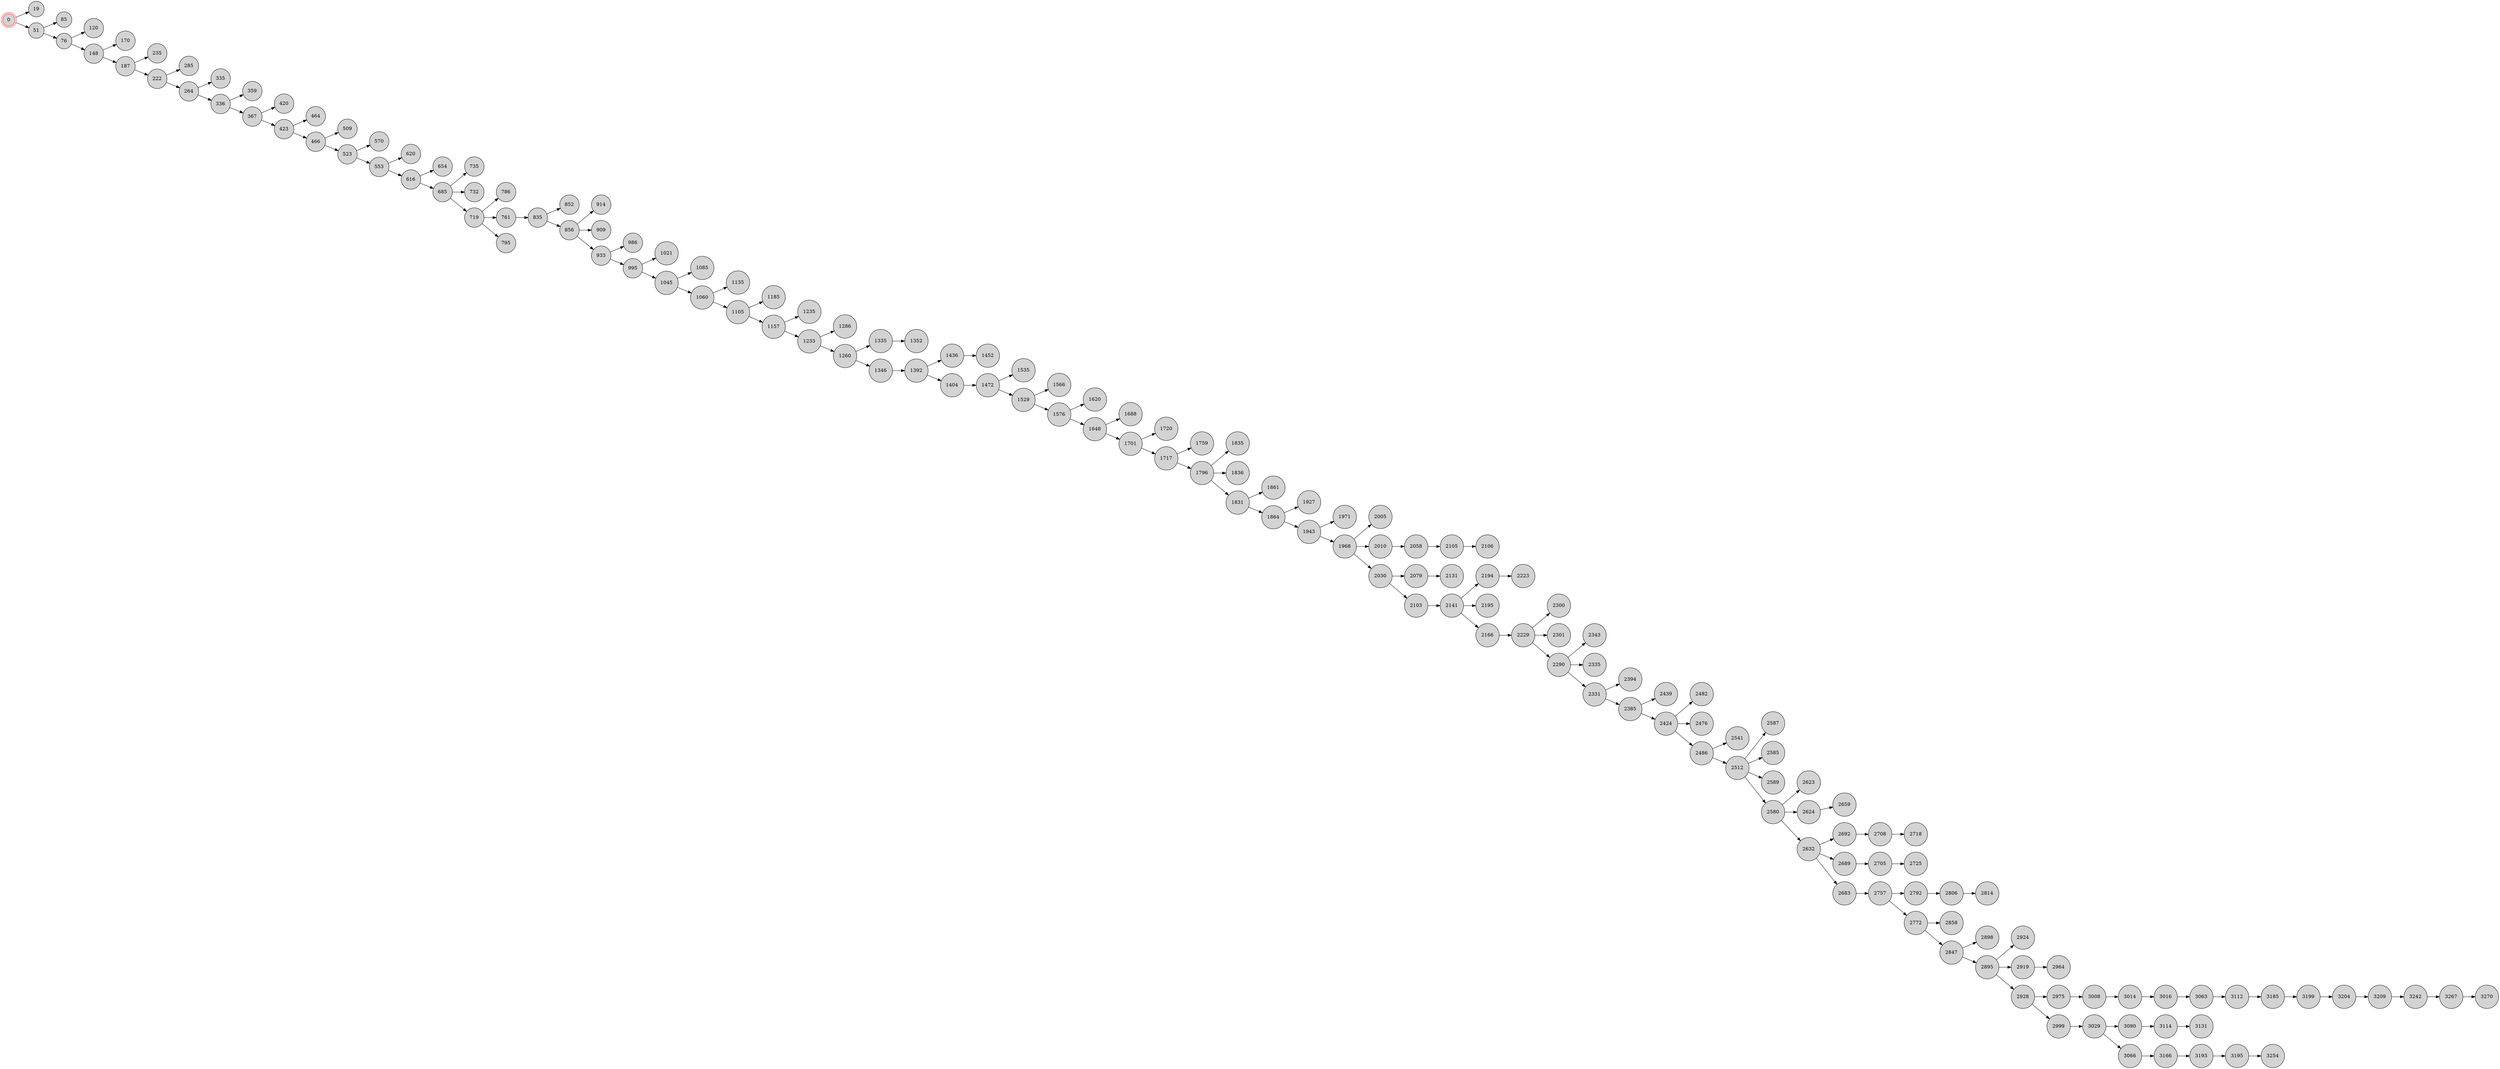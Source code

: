 digraph BlockchainTree {
    rankdir=LR;
    node [shape=circle, style=filled, fillcolor=lightgray];

    0 [shape=doublecircle, color=red];
    0 -> 19;
    0 -> 51;
    51 -> 85;
    51 -> 76;
    76 -> 120;
    76 -> 148;
    148 -> 170;
    148 -> 187;
    187 -> 235;
    187 -> 222;
    222 -> 285;
    222 -> 264;
    264 -> 335;
    264 -> 336;
    336 -> 359;
    336 -> 367;
    367 -> 420;
    367 -> 423;
    423 -> 464;
    423 -> 466;
    466 -> 509;
    466 -> 523;
    523 -> 570;
    523 -> 553;
    553 -> 620;
    553 -> 616;
    616 -> 654;
    616 -> 685;
    685 -> 735;
    685 -> 732;
    685 -> 719;
    719 -> 786;
    719 -> 761;
    761 -> 835;
    719 -> 795;
    835 -> 852;
    835 -> 856;
    856 -> 914;
    856 -> 909;
    856 -> 933;
    933 -> 986;
    933 -> 995;
    995 -> 1021;
    995 -> 1045;
    1045 -> 1085;
    1045 -> 1060;
    1060 -> 1135;
    1060 -> 1105;
    1105 -> 1185;
    1105 -> 1157;
    1157 -> 1235;
    1157 -> 1233;
    1233 -> 1286;
    1233 -> 1260;
    1260 -> 1335;
    1335 -> 1352;
    1260 -> 1346;
    1346 -> 1392;
    1392 -> 1436;
    1436 -> 1452;
    1392 -> 1404;
    1404 -> 1472;
    1472 -> 1535;
    1472 -> 1529;
    1529 -> 1566;
    1529 -> 1576;
    1576 -> 1620;
    1576 -> 1648;
    1648 -> 1688;
    1648 -> 1701;
    1701 -> 1720;
    1701 -> 1717;
    1717 -> 1759;
    1717 -> 1796;
    1796 -> 1835;
    1796 -> 1836;
    1796 -> 1831;
    1831 -> 1861;
    1831 -> 1864;
    1864 -> 1927;
    1864 -> 1943;
    1943 -> 1971;
    1943 -> 1968;
    1968 -> 2005;
    1968 -> 2010;
    1968 -> 2030;
    2030 -> 2079;
    2010 -> 2058;
    2058 -> 2105;
    2105 -> 2106;
    2079 -> 2131;
    2030 -> 2103;
    2103 -> 2141;
    2141 -> 2194;
    2141 -> 2195;
    2194 -> 2223;
    2141 -> 2166;
    2166 -> 2229;
    2229 -> 2300;
    2229 -> 2301;
    2229 -> 2290;
    2290 -> 2343;
    2290 -> 2335;
    2290 -> 2331;
    2331 -> 2394;
    2331 -> 2385;
    2385 -> 2439;
    2385 -> 2424;
    2424 -> 2482;
    2424 -> 2476;
    2424 -> 2486;
    2486 -> 2541;
    2486 -> 2512;
    2512 -> 2587;
    2512 -> 2585;
    2512 -> 2589;
    2512 -> 2580;
    2580 -> 2623;
    2580 -> 2624;
    2580 -> 2632;
    2632 -> 2692;
    2632 -> 2689;
    2692 -> 2708;
    2708 -> 2718;
    2689 -> 2705;
    2624 -> 2659;
    2632 -> 2683;
    2683 -> 2757;
    2705 -> 2725;
    2757 -> 2792;
    2792 -> 2806;
    2806 -> 2814;
    2757 -> 2772;
    2772 -> 2858;
    2772 -> 2847;
    2847 -> 2898;
    2847 -> 2895;
    2895 -> 2924;
    2895 -> 2919;
    2895 -> 2928;
    2928 -> 2975;
    2975 -> 3008;
    2919 -> 2964;
    3008 -> 3014;
    3014 -> 3016;
    2928 -> 2999;
    3016 -> 3063;
    2999 -> 3029;
    3063 -> 3112;
    3029 -> 3090;
    3090 -> 3114;
    3029 -> 3066;
    3112 -> 3185;
    3066 -> 3166;
    3166 -> 3193;
    3185 -> 3199;
    3114 -> 3131;
    3199 -> 3204;
    3204 -> 3209;
    3209 -> 3242;
    3193 -> 3195;
    3242 -> 3267;
    3267 -> 3270;
    3195 -> 3254;
}
